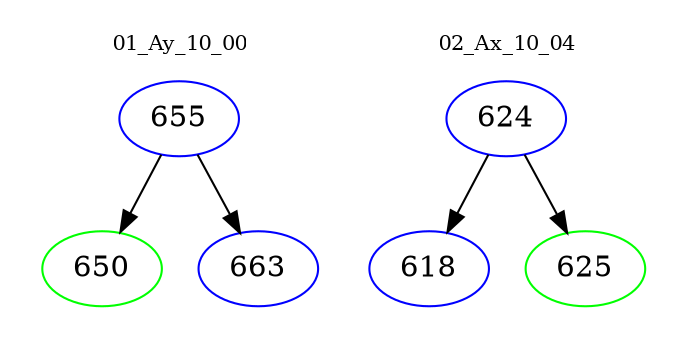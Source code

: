 digraph{
subgraph cluster_0 {
color = white
label = "01_Ay_10_00";
fontsize=10;
T0_655 [label="655", color="blue"]
T0_655 -> T0_650 [color="black"]
T0_650 [label="650", color="green"]
T0_655 -> T0_663 [color="black"]
T0_663 [label="663", color="blue"]
}
subgraph cluster_1 {
color = white
label = "02_Ax_10_04";
fontsize=10;
T1_624 [label="624", color="blue"]
T1_624 -> T1_618 [color="black"]
T1_618 [label="618", color="blue"]
T1_624 -> T1_625 [color="black"]
T1_625 [label="625", color="green"]
}
}
